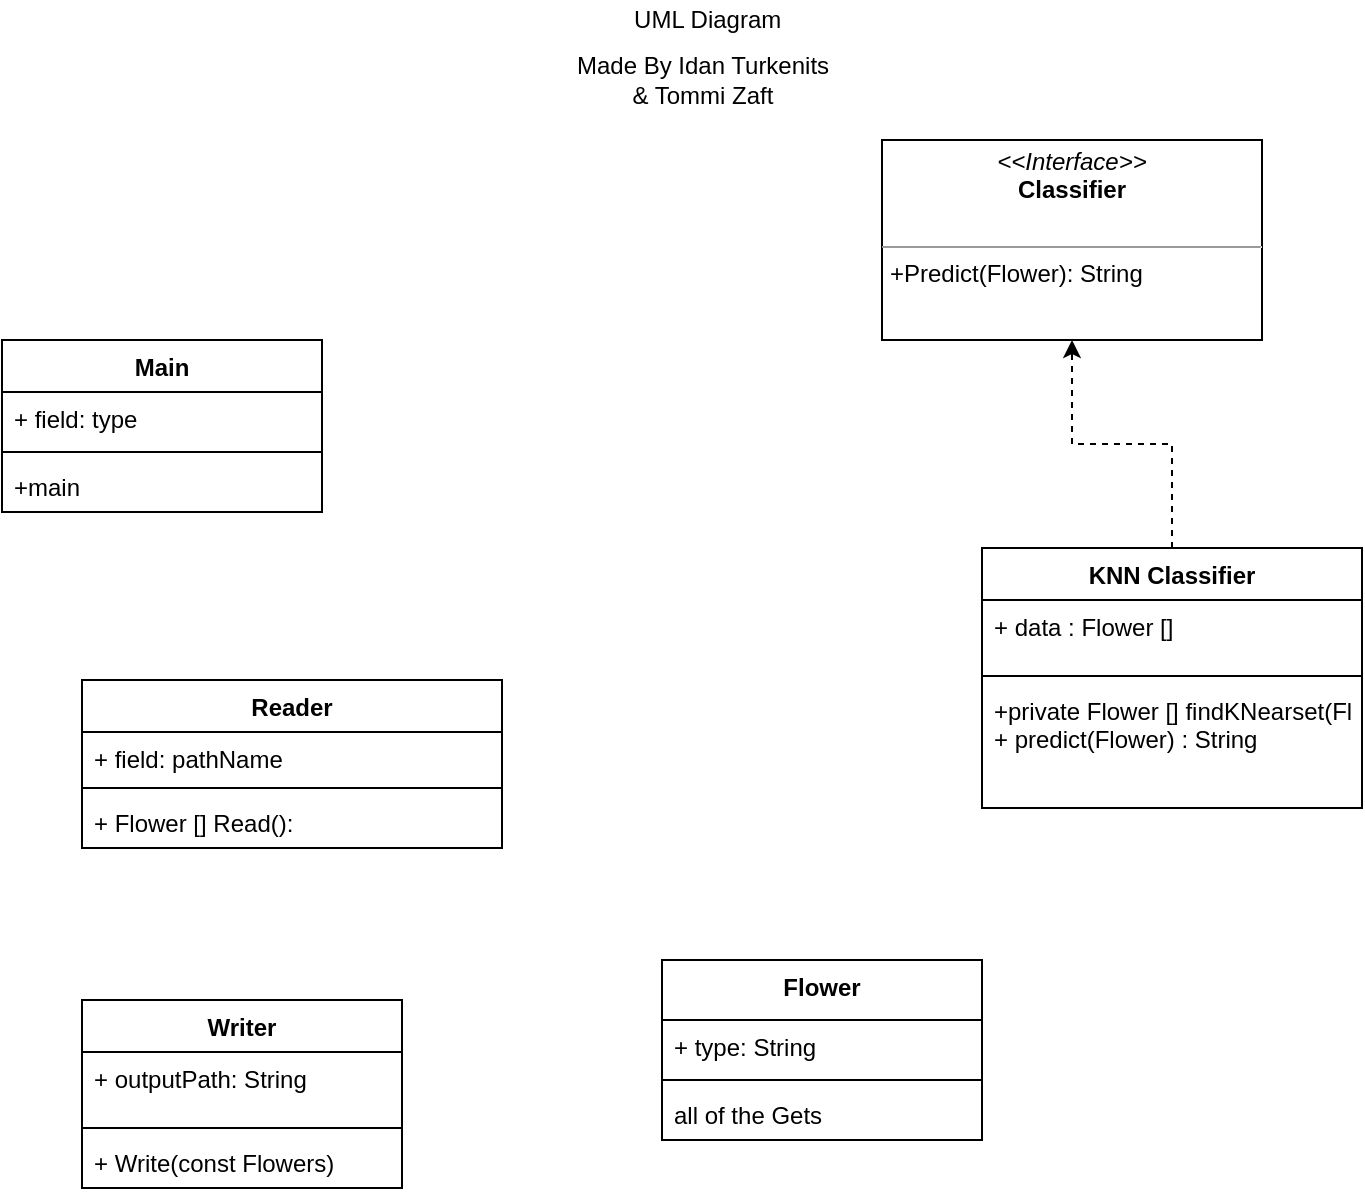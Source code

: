 <mxfile>
    <diagram id="C5RBs43oDa-KdzZeNtuy" name="Page-1">
        <mxGraphModel dx="1277" dy="984" grid="1" gridSize="10" guides="1" tooltips="1" connect="1" arrows="1" fold="1" page="1" pageScale="1" pageWidth="827" pageHeight="1169" math="0" shadow="0">
            <root>
                <mxCell id="WIyWlLk6GJQsqaUBKTNV-0"/>
                <mxCell id="WIyWlLk6GJQsqaUBKTNV-1" parent="WIyWlLk6GJQsqaUBKTNV-0"/>
                <mxCell id="8ABx8KzGzujFoB0wgl1V-0" value="Reader" style="swimlane;fontStyle=1;align=center;verticalAlign=top;childLayout=stackLayout;horizontal=1;startSize=26;horizontalStack=0;resizeParent=1;resizeParentMax=0;resizeLast=0;collapsible=1;marginBottom=0;" parent="WIyWlLk6GJQsqaUBKTNV-1" vertex="1">
                    <mxGeometry x="100" y="400" width="210" height="84" as="geometry">
                        <mxRectangle x="190" y="420" width="70" height="26" as="alternateBounds"/>
                    </mxGeometry>
                </mxCell>
                <mxCell id="8ABx8KzGzujFoB0wgl1V-1" value="+ field: pathName&#10;" style="text;strokeColor=none;fillColor=none;align=left;verticalAlign=top;spacingLeft=4;spacingRight=4;overflow=hidden;rotatable=0;points=[[0,0.5],[1,0.5]];portConstraint=eastwest;" parent="8ABx8KzGzujFoB0wgl1V-0" vertex="1">
                    <mxGeometry y="26" width="210" height="24" as="geometry"/>
                </mxCell>
                <mxCell id="8ABx8KzGzujFoB0wgl1V-2" value="" style="line;strokeWidth=1;fillColor=none;align=left;verticalAlign=middle;spacingTop=-1;spacingLeft=3;spacingRight=3;rotatable=0;labelPosition=right;points=[];portConstraint=eastwest;" parent="8ABx8KzGzujFoB0wgl1V-0" vertex="1">
                    <mxGeometry y="50" width="210" height="8" as="geometry"/>
                </mxCell>
                <mxCell id="8ABx8KzGzujFoB0wgl1V-3" value="+ Flower [] Read():" style="text;strokeColor=none;fillColor=none;align=left;verticalAlign=top;spacingLeft=4;spacingRight=4;overflow=hidden;rotatable=0;points=[[0,0.5],[1,0.5]];portConstraint=eastwest;" parent="8ABx8KzGzujFoB0wgl1V-0" vertex="1">
                    <mxGeometry y="58" width="210" height="26" as="geometry"/>
                </mxCell>
                <mxCell id="8ABx8KzGzujFoB0wgl1V-4" style="edgeStyle=orthogonalEdgeStyle;rounded=0;orthogonalLoop=1;jettySize=auto;html=1;exitX=0.5;exitY=0;exitDx=0;exitDy=0;dashed=1;entryX=0.5;entryY=1;entryDx=0;entryDy=0;" parent="WIyWlLk6GJQsqaUBKTNV-1" source="8ABx8KzGzujFoB0wgl1V-5" target="8ABx8KzGzujFoB0wgl1V-17" edge="1">
                    <mxGeometry relative="1" as="geometry">
                        <mxPoint x="375" y="270" as="targetPoint"/>
                    </mxGeometry>
                </mxCell>
                <mxCell id="8ABx8KzGzujFoB0wgl1V-5" value="KNN Classifier" style="swimlane;fontStyle=1;align=center;verticalAlign=top;childLayout=stackLayout;horizontal=1;startSize=26;horizontalStack=0;resizeParent=1;resizeParentMax=0;resizeLast=0;collapsible=1;marginBottom=0;" parent="WIyWlLk6GJQsqaUBKTNV-1" vertex="1">
                    <mxGeometry x="550" y="334" width="190" height="130" as="geometry"/>
                </mxCell>
                <mxCell id="8ABx8KzGzujFoB0wgl1V-6" value="+ data : Flower []" style="text;strokeColor=none;fillColor=none;align=left;verticalAlign=top;spacingLeft=4;spacingRight=4;overflow=hidden;rotatable=0;points=[[0,0.5],[1,0.5]];portConstraint=eastwest;" parent="8ABx8KzGzujFoB0wgl1V-5" vertex="1">
                    <mxGeometry y="26" width="190" height="34" as="geometry"/>
                </mxCell>
                <mxCell id="8ABx8KzGzujFoB0wgl1V-7" value="" style="line;strokeWidth=1;fillColor=none;align=left;verticalAlign=middle;spacingTop=-1;spacingLeft=3;spacingRight=3;rotatable=0;labelPosition=right;points=[];portConstraint=eastwest;" parent="8ABx8KzGzujFoB0wgl1V-5" vertex="1">
                    <mxGeometry y="60" width="190" height="8" as="geometry"/>
                </mxCell>
                <mxCell id="8ABx8KzGzujFoB0wgl1V-8" value="+private Flower [] findKNearset(Flower f)&#10;+ predict(Flower) : String" style="text;strokeColor=none;fillColor=none;align=left;verticalAlign=top;spacingLeft=4;spacingRight=4;overflow=hidden;rotatable=0;points=[[0,0.5],[1,0.5]];portConstraint=eastwest;" parent="8ABx8KzGzujFoB0wgl1V-5" vertex="1">
                    <mxGeometry y="68" width="190" height="62" as="geometry"/>
                </mxCell>
                <mxCell id="8ABx8KzGzujFoB0wgl1V-9" value="Flower" style="swimlane;fontStyle=1;align=center;verticalAlign=top;childLayout=stackLayout;horizontal=1;startSize=30;horizontalStack=0;resizeParent=1;resizeParentMax=0;resizeLast=0;collapsible=1;marginBottom=0;" parent="WIyWlLk6GJQsqaUBKTNV-1" vertex="1">
                    <mxGeometry x="390" y="540" width="160" height="90" as="geometry"/>
                </mxCell>
                <mxCell id="8ABx8KzGzujFoB0wgl1V-10" value="+ type: String&#10;" style="text;strokeColor=none;fillColor=none;align=left;verticalAlign=top;spacingLeft=4;spacingRight=4;overflow=hidden;rotatable=0;points=[[0,0.5],[1,0.5]];portConstraint=eastwest;" parent="8ABx8KzGzujFoB0wgl1V-9" vertex="1">
                    <mxGeometry y="30" width="160" height="26" as="geometry"/>
                </mxCell>
                <mxCell id="8ABx8KzGzujFoB0wgl1V-11" value="" style="line;strokeWidth=1;fillColor=none;align=left;verticalAlign=middle;spacingTop=-1;spacingLeft=3;spacingRight=3;rotatable=0;labelPosition=right;points=[];portConstraint=eastwest;" parent="8ABx8KzGzujFoB0wgl1V-9" vertex="1">
                    <mxGeometry y="56" width="160" height="8" as="geometry"/>
                </mxCell>
                <mxCell id="8ABx8KzGzujFoB0wgl1V-12" value="all of the Gets" style="text;strokeColor=none;fillColor=none;align=left;verticalAlign=top;spacingLeft=4;spacingRight=4;overflow=hidden;rotatable=0;points=[[0,0.5],[1,0.5]];portConstraint=eastwest;" parent="8ABx8KzGzujFoB0wgl1V-9" vertex="1">
                    <mxGeometry y="64" width="160" height="26" as="geometry"/>
                </mxCell>
                <mxCell id="8ABx8KzGzujFoB0wgl1V-13" value="Writer" style="swimlane;fontStyle=1;align=center;verticalAlign=top;childLayout=stackLayout;horizontal=1;startSize=26;horizontalStack=0;resizeParent=1;resizeParentMax=0;resizeLast=0;collapsible=1;marginBottom=0;" parent="WIyWlLk6GJQsqaUBKTNV-1" vertex="1">
                    <mxGeometry x="100" y="560" width="160" height="94" as="geometry"/>
                </mxCell>
                <mxCell id="8ABx8KzGzujFoB0wgl1V-14" value="+ outputPath: String&#10;" style="text;strokeColor=none;fillColor=none;align=left;verticalAlign=top;spacingLeft=4;spacingRight=4;overflow=hidden;rotatable=0;points=[[0,0.5],[1,0.5]];portConstraint=eastwest;" parent="8ABx8KzGzujFoB0wgl1V-13" vertex="1">
                    <mxGeometry y="26" width="160" height="34" as="geometry"/>
                </mxCell>
                <mxCell id="8ABx8KzGzujFoB0wgl1V-15" value="" style="line;strokeWidth=1;fillColor=none;align=left;verticalAlign=middle;spacingTop=-1;spacingLeft=3;spacingRight=3;rotatable=0;labelPosition=right;points=[];portConstraint=eastwest;" parent="8ABx8KzGzujFoB0wgl1V-13" vertex="1">
                    <mxGeometry y="60" width="160" height="8" as="geometry"/>
                </mxCell>
                <mxCell id="8ABx8KzGzujFoB0wgl1V-16" value="+ Write(const Flowers)" style="text;strokeColor=none;fillColor=none;align=left;verticalAlign=top;spacingLeft=4;spacingRight=4;overflow=hidden;rotatable=0;points=[[0,0.5],[1,0.5]];portConstraint=eastwest;" parent="8ABx8KzGzujFoB0wgl1V-13" vertex="1">
                    <mxGeometry y="68" width="160" height="26" as="geometry"/>
                </mxCell>
                <mxCell id="8ABx8KzGzujFoB0wgl1V-17" value="&lt;p style=&quot;margin: 0px ; margin-top: 4px ; text-align: center&quot;&gt;&lt;i&gt;&amp;lt;&amp;lt;Interface&amp;gt;&amp;gt;&lt;/i&gt;&lt;br&gt;&lt;b&gt;Classifier&lt;/b&gt;&lt;/p&gt;&lt;p style=&quot;margin: 0px ; margin-left: 4px&quot;&gt;&lt;br&gt;&lt;/p&gt;&lt;hr size=&quot;1&quot;&gt;&lt;p style=&quot;margin: 0px ; margin-left: 4px&quot;&gt;+Predict(Flower): String&lt;br&gt;&lt;br&gt;&lt;/p&gt;" style="verticalAlign=top;align=left;overflow=fill;fontSize=12;fontFamily=Helvetica;html=1;" parent="WIyWlLk6GJQsqaUBKTNV-1" vertex="1">
                    <mxGeometry x="500" y="130" width="190" height="100" as="geometry"/>
                </mxCell>
                <mxCell id="8ABx8KzGzujFoB0wgl1V-22" value="Main" style="swimlane;fontStyle=1;align=center;verticalAlign=top;childLayout=stackLayout;horizontal=1;startSize=26;horizontalStack=0;resizeParent=1;resizeParentMax=0;resizeLast=0;collapsible=1;marginBottom=0;" parent="WIyWlLk6GJQsqaUBKTNV-1" vertex="1">
                    <mxGeometry x="60" y="230" width="160" height="86" as="geometry"/>
                </mxCell>
                <mxCell id="8ABx8KzGzujFoB0wgl1V-23" value="+ field: type" style="text;strokeColor=none;fillColor=none;align=left;verticalAlign=top;spacingLeft=4;spacingRight=4;overflow=hidden;rotatable=0;points=[[0,0.5],[1,0.5]];portConstraint=eastwest;" parent="8ABx8KzGzujFoB0wgl1V-22" vertex="1">
                    <mxGeometry y="26" width="160" height="26" as="geometry"/>
                </mxCell>
                <mxCell id="8ABx8KzGzujFoB0wgl1V-24" value="" style="line;strokeWidth=1;fillColor=none;align=left;verticalAlign=middle;spacingTop=-1;spacingLeft=3;spacingRight=3;rotatable=0;labelPosition=right;points=[];portConstraint=eastwest;" parent="8ABx8KzGzujFoB0wgl1V-22" vertex="1">
                    <mxGeometry y="52" width="160" height="8" as="geometry"/>
                </mxCell>
                <mxCell id="8ABx8KzGzujFoB0wgl1V-25" value="+main" style="text;strokeColor=none;fillColor=none;align=left;verticalAlign=top;spacingLeft=4;spacingRight=4;overflow=hidden;rotatable=0;points=[[0,0.5],[1,0.5]];portConstraint=eastwest;" parent="8ABx8KzGzujFoB0wgl1V-22" vertex="1">
                    <mxGeometry y="60" width="160" height="26" as="geometry"/>
                </mxCell>
                <mxCell id="0" value="UML Diagram&amp;nbsp;" style="text;html=1;resizable=0;autosize=1;align=center;verticalAlign=middle;points=[];fillColor=none;strokeColor=none;rounded=0;" vertex="1" parent="WIyWlLk6GJQsqaUBKTNV-1">
                    <mxGeometry x="369" y="60" width="90" height="20" as="geometry"/>
                </mxCell>
                <mxCell id="1" value="Made By Idan Turkenits&lt;br&gt;&amp;amp; Tommi Zaft" style="text;html=1;align=center;verticalAlign=middle;resizable=0;points=[];autosize=1;strokeColor=none;" vertex="1" parent="WIyWlLk6GJQsqaUBKTNV-1">
                    <mxGeometry x="340" y="85" width="140" height="30" as="geometry"/>
                </mxCell>
            </root>
        </mxGraphModel>
    </diagram>
</mxfile>